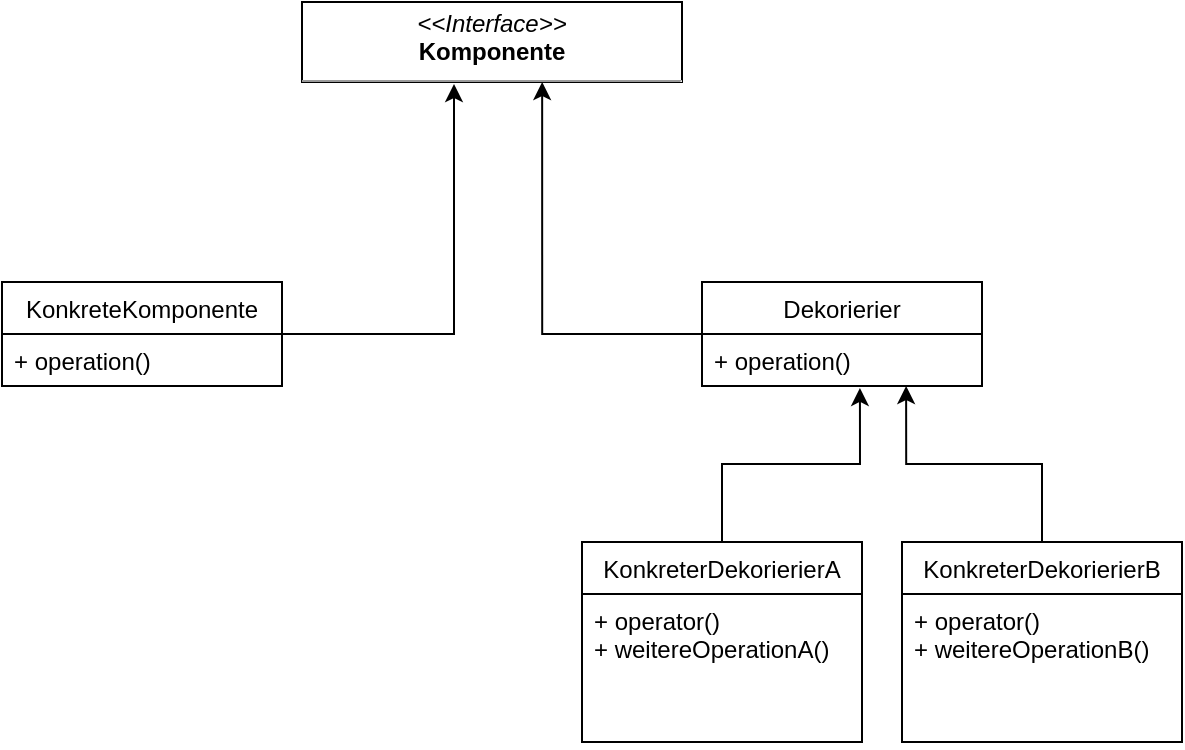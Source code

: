 <mxfile version="16.5.3" type="device"><diagram id="yPS4r8lmPuO8MvHlcf7Q" name="Page-1"><mxGraphModel dx="1422" dy="762" grid="1" gridSize="10" guides="1" tooltips="1" connect="1" arrows="1" fold="1" page="1" pageScale="1" pageWidth="827" pageHeight="1169" math="0" shadow="0"><root><mxCell id="0"/><mxCell id="1" parent="0"/><mxCell id="v0Tb5HTRHoFNCXrQy7gn-1" value="&lt;p style=&quot;margin: 0px ; margin-top: 4px ; text-align: center&quot;&gt;&lt;i&gt;&amp;lt;&amp;lt;Interface&amp;gt;&amp;gt;&lt;/i&gt;&lt;br&gt;&lt;b&gt;Komponente&lt;/b&gt;&lt;/p&gt;&lt;hr size=&quot;1&quot;&gt;&lt;p style=&quot;margin: 0px ; margin-left: 4px&quot;&gt;&lt;br&gt;&lt;/p&gt;&lt;hr size=&quot;1&quot;&gt;&lt;p style=&quot;margin: 0px ; margin-left: 4px&quot;&gt;&lt;br&gt;&lt;/p&gt;" style="verticalAlign=top;align=left;overflow=fill;fontSize=12;fontFamily=Helvetica;html=1;" vertex="1" parent="1"><mxGeometry x="330" y="120" width="190" height="40" as="geometry"/></mxCell><mxCell id="v0Tb5HTRHoFNCXrQy7gn-6" style="edgeStyle=orthogonalEdgeStyle;rounded=0;orthogonalLoop=1;jettySize=auto;html=1;entryX=0.4;entryY=1.025;entryDx=0;entryDy=0;entryPerimeter=0;" edge="1" parent="1" source="v0Tb5HTRHoFNCXrQy7gn-2" target="v0Tb5HTRHoFNCXrQy7gn-1"><mxGeometry relative="1" as="geometry"/></mxCell><mxCell id="v0Tb5HTRHoFNCXrQy7gn-2" value="KonkreteKomponente" style="swimlane;fontStyle=0;childLayout=stackLayout;horizontal=1;startSize=26;fillColor=none;horizontalStack=0;resizeParent=1;resizeParentMax=0;resizeLast=0;collapsible=1;marginBottom=0;" vertex="1" parent="1"><mxGeometry x="180" y="260" width="140" height="52" as="geometry"/></mxCell><mxCell id="v0Tb5HTRHoFNCXrQy7gn-3" value="+ operation()" style="text;strokeColor=none;fillColor=none;align=left;verticalAlign=top;spacingLeft=4;spacingRight=4;overflow=hidden;rotatable=0;points=[[0,0.5],[1,0.5]];portConstraint=eastwest;" vertex="1" parent="v0Tb5HTRHoFNCXrQy7gn-2"><mxGeometry y="26" width="140" height="26" as="geometry"/></mxCell><mxCell id="v0Tb5HTRHoFNCXrQy7gn-10" style="edgeStyle=orthogonalEdgeStyle;rounded=0;orthogonalLoop=1;jettySize=auto;html=1;entryX=0.632;entryY=1;entryDx=0;entryDy=0;entryPerimeter=0;" edge="1" parent="1" source="v0Tb5HTRHoFNCXrQy7gn-7" target="v0Tb5HTRHoFNCXrQy7gn-1"><mxGeometry relative="1" as="geometry"/></mxCell><mxCell id="v0Tb5HTRHoFNCXrQy7gn-7" value="Dekorierier" style="swimlane;fontStyle=0;childLayout=stackLayout;horizontal=1;startSize=26;fillColor=none;horizontalStack=0;resizeParent=1;resizeParentMax=0;resizeLast=0;collapsible=1;marginBottom=0;" vertex="1" parent="1"><mxGeometry x="530" y="260" width="140" height="52" as="geometry"/></mxCell><mxCell id="v0Tb5HTRHoFNCXrQy7gn-8" value="+ operation()" style="text;strokeColor=none;fillColor=none;align=left;verticalAlign=top;spacingLeft=4;spacingRight=4;overflow=hidden;rotatable=0;points=[[0,0.5],[1,0.5]];portConstraint=eastwest;" vertex="1" parent="v0Tb5HTRHoFNCXrQy7gn-7"><mxGeometry y="26" width="140" height="26" as="geometry"/></mxCell><mxCell id="v0Tb5HTRHoFNCXrQy7gn-15" style="edgeStyle=orthogonalEdgeStyle;rounded=0;orthogonalLoop=1;jettySize=auto;html=1;entryX=0.564;entryY=1.038;entryDx=0;entryDy=0;entryPerimeter=0;" edge="1" parent="1" source="v0Tb5HTRHoFNCXrQy7gn-11" target="v0Tb5HTRHoFNCXrQy7gn-8"><mxGeometry relative="1" as="geometry"/></mxCell><mxCell id="v0Tb5HTRHoFNCXrQy7gn-11" value="KonkreterDekorierierA" style="swimlane;fontStyle=0;childLayout=stackLayout;horizontal=1;startSize=26;fillColor=none;horizontalStack=0;resizeParent=1;resizeParentMax=0;resizeLast=0;collapsible=1;marginBottom=0;" vertex="1" parent="1"><mxGeometry x="470" y="390" width="140" height="100" as="geometry"/></mxCell><mxCell id="v0Tb5HTRHoFNCXrQy7gn-12" value="+ operator()&#10;+ weitereOperationA()" style="text;strokeColor=none;fillColor=none;align=left;verticalAlign=top;spacingLeft=4;spacingRight=4;overflow=hidden;rotatable=0;points=[[0,0.5],[1,0.5]];portConstraint=eastwest;" vertex="1" parent="v0Tb5HTRHoFNCXrQy7gn-11"><mxGeometry y="26" width="140" height="74" as="geometry"/></mxCell><mxCell id="v0Tb5HTRHoFNCXrQy7gn-16" style="edgeStyle=orthogonalEdgeStyle;rounded=0;orthogonalLoop=1;jettySize=auto;html=1;entryX=0.729;entryY=1;entryDx=0;entryDy=0;entryPerimeter=0;" edge="1" parent="1" source="v0Tb5HTRHoFNCXrQy7gn-13" target="v0Tb5HTRHoFNCXrQy7gn-8"><mxGeometry relative="1" as="geometry"/></mxCell><mxCell id="v0Tb5HTRHoFNCXrQy7gn-13" value="KonkreterDekorierierB" style="swimlane;fontStyle=0;childLayout=stackLayout;horizontal=1;startSize=26;fillColor=none;horizontalStack=0;resizeParent=1;resizeParentMax=0;resizeLast=0;collapsible=1;marginBottom=0;" vertex="1" parent="1"><mxGeometry x="630" y="390" width="140" height="100" as="geometry"/></mxCell><mxCell id="v0Tb5HTRHoFNCXrQy7gn-14" value="+ operator()&#10;+ weitereOperationB()" style="text;strokeColor=none;fillColor=none;align=left;verticalAlign=top;spacingLeft=4;spacingRight=4;overflow=hidden;rotatable=0;points=[[0,0.5],[1,0.5]];portConstraint=eastwest;" vertex="1" parent="v0Tb5HTRHoFNCXrQy7gn-13"><mxGeometry y="26" width="140" height="74" as="geometry"/></mxCell></root></mxGraphModel></diagram></mxfile>